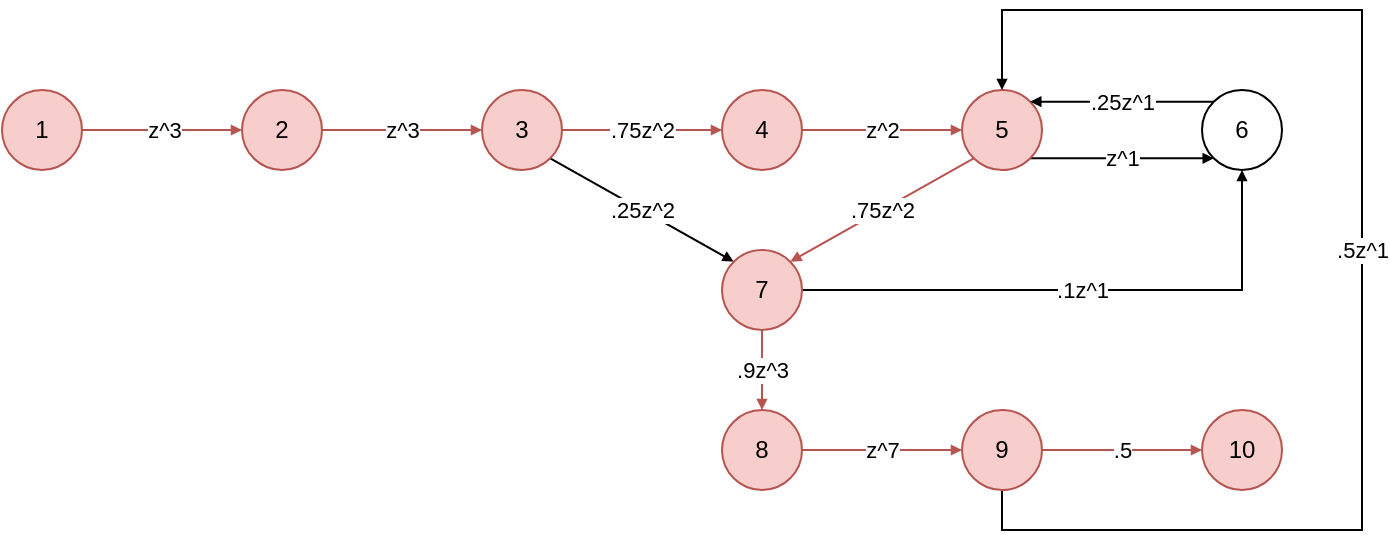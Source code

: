<mxfile>
    <diagram id="T9uuaTeBy4bPSP1g8a4x" name="Page-1">
        <mxGraphModel dx="1102" dy="825" grid="1" gridSize="10" guides="1" tooltips="1" connect="1" arrows="1" fold="1" page="1" pageScale="1" pageWidth="827" pageHeight="1169" background="#FFFFFF" math="0" shadow="0">
            <root>
                <mxCell id="0"/>
                <mxCell id="1" parent="0"/>
                <mxCell id="243" value="1" style="ellipse;whiteSpace=wrap;html=1;fillColor=#f8cecc;strokeColor=#b85450;" parent="1" vertex="1">
                    <mxGeometry x="40" y="120" width="40" height="40" as="geometry"/>
                </mxCell>
                <mxCell id="252" style="edgeStyle=none;html=1;exitX=1;exitY=0.5;exitDx=0;exitDy=0;endArrow=block;endFill=1;startSize=3;endSize=3;fillColor=#f8cecc;strokeColor=#b85450;" parent="1" source="243" edge="1">
                    <mxGeometry relative="1" as="geometry">
                        <mxPoint x="160" y="140" as="targetPoint"/>
                    </mxGeometry>
                </mxCell>
                <mxCell id="437" value="z^3" style="edgeLabel;html=1;align=center;verticalAlign=middle;resizable=0;points=[];" vertex="1" connectable="0" parent="252">
                    <mxGeometry x="0.233" y="-1" relative="1" as="geometry">
                        <mxPoint x="-9" y="-1" as="offset"/>
                    </mxGeometry>
                </mxCell>
                <mxCell id="441" value="z^3" style="edgeStyle=none;html=1;exitX=1;exitY=0.5;exitDx=0;exitDy=0;entryX=0;entryY=0.5;entryDx=0;entryDy=0;startSize=3;endSize=3;endArrow=block;endFill=1;fillColor=#f8cecc;strokeColor=#b85450;" edge="1" parent="1" source="436" target="439">
                    <mxGeometry relative="1" as="geometry">
                        <mxPoint as="offset"/>
                    </mxGeometry>
                </mxCell>
                <mxCell id="436" value="2" style="ellipse;whiteSpace=wrap;html=1;fillColor=#f8cecc;strokeColor=#b85450;" vertex="1" parent="1">
                    <mxGeometry x="160" y="120" width="40" height="40" as="geometry"/>
                </mxCell>
                <mxCell id="442" value=".75z^2" style="edgeStyle=none;html=1;exitX=1;exitY=0.5;exitDx=0;exitDy=0;entryX=0;entryY=0.5;entryDx=0;entryDy=0;endArrow=block;endFill=1;startSize=3;endSize=3;fillColor=#f8cecc;strokeColor=#b85450;" edge="1" parent="1" source="439" target="440">
                    <mxGeometry relative="1" as="geometry"/>
                </mxCell>
                <mxCell id="452" value=".25z^2" style="edgeStyle=none;html=1;exitX=1;exitY=1;exitDx=0;exitDy=0;entryX=0;entryY=0;entryDx=0;entryDy=0;endArrow=block;endFill=1;startSize=3;endSize=3;" edge="1" parent="1" source="439" target="447">
                    <mxGeometry relative="1" as="geometry"/>
                </mxCell>
                <mxCell id="439" value="3" style="ellipse;whiteSpace=wrap;html=1;fillColor=#f8cecc;strokeColor=#b85450;" vertex="1" parent="1">
                    <mxGeometry x="280" y="120" width="40" height="40" as="geometry"/>
                </mxCell>
                <mxCell id="445" value="z^2" style="edgeStyle=none;html=1;exitX=1;exitY=0.5;exitDx=0;exitDy=0;entryX=0;entryY=0.5;entryDx=0;entryDy=0;endArrow=block;endFill=1;startSize=3;endSize=3;fillColor=#f8cecc;strokeColor=#b85450;" edge="1" parent="1" source="440" target="443">
                    <mxGeometry relative="1" as="geometry"/>
                </mxCell>
                <mxCell id="440" value="4" style="ellipse;whiteSpace=wrap;html=1;fillColor=#f8cecc;strokeColor=#b85450;" vertex="1" parent="1">
                    <mxGeometry x="400" y="120" width="40" height="40" as="geometry"/>
                </mxCell>
                <mxCell id="446" value="z^1" style="edgeStyle=none;html=1;exitX=1;exitY=1;exitDx=0;exitDy=0;entryX=0;entryY=1;entryDx=0;entryDy=0;endArrow=block;endFill=1;startSize=3;endSize=3;" edge="1" parent="1" source="443" target="444">
                    <mxGeometry relative="1" as="geometry"/>
                </mxCell>
                <mxCell id="453" value=".75z^2" style="edgeStyle=none;html=1;exitX=0;exitY=1;exitDx=0;exitDy=0;entryX=1;entryY=0;entryDx=0;entryDy=0;endArrow=block;endFill=1;startSize=3;endSize=3;fillColor=#f8cecc;strokeColor=#b85450;" edge="1" parent="1" source="443" target="447">
                    <mxGeometry relative="1" as="geometry"/>
                </mxCell>
                <mxCell id="443" value="5&lt;span style=&quot;color: rgba(0, 0, 0, 0); font-family: monospace; font-size: 0px; text-align: start;&quot;&gt;%3CmxGraphModel%3E%3Croot%3E%3CmxCell%20id%3D%220%22%2F%3E%3CmxCell%20id%3D%221%22%20parent%3D%220%22%2F%3E%3CmxCell%20id%3D%222%22%20value%3D%224%22%20style%3D%22ellipse%3BwhiteSpace%3Dwrap%3Bhtml%3D1%3B%22%20vertex%3D%221%22%20parent%3D%221%22%3E%3CmxGeometry%20x%3D%22480%22%20y%3D%22120%22%20width%3D%2240%22%20height%3D%2240%22%20as%3D%22geometry%22%2F%3E%3C%2FmxCell%3E%3C%2Froot%3E%3C%2FmxGraphModel%3E&lt;/span&gt;" style="ellipse;whiteSpace=wrap;html=1;fillColor=#f8cecc;strokeColor=#b85450;" vertex="1" parent="1">
                    <mxGeometry x="520" y="120" width="40" height="40" as="geometry"/>
                </mxCell>
                <mxCell id="451" value=".25z^1" style="edgeStyle=none;html=1;exitX=0;exitY=0;exitDx=0;exitDy=0;entryX=1;entryY=0;entryDx=0;entryDy=0;endArrow=block;endFill=1;startSize=3;endSize=3;" edge="1" parent="1" source="444" target="443">
                    <mxGeometry relative="1" as="geometry"/>
                </mxCell>
                <mxCell id="444" value="6" style="ellipse;whiteSpace=wrap;html=1;" vertex="1" parent="1">
                    <mxGeometry x="640" y="120" width="40" height="40" as="geometry"/>
                </mxCell>
                <mxCell id="454" value=".1z^1" style="edgeStyle=none;html=1;exitX=1;exitY=0.5;exitDx=0;exitDy=0;entryX=0.5;entryY=1;entryDx=0;entryDy=0;endArrow=block;endFill=1;startSize=3;endSize=3;rounded=0;" edge="1" parent="1" source="447" target="444">
                    <mxGeometry relative="1" as="geometry">
                        <Array as="points">
                            <mxPoint x="660" y="220"/>
                        </Array>
                    </mxGeometry>
                </mxCell>
                <mxCell id="455" value=".9z^3" style="edgeStyle=none;rounded=0;html=1;exitX=0.5;exitY=1;exitDx=0;exitDy=0;entryX=0.5;entryY=0;entryDx=0;entryDy=0;endArrow=block;endFill=1;startSize=3;endSize=3;fillColor=#f8cecc;strokeColor=#b85450;" edge="1" parent="1" source="447" target="448">
                    <mxGeometry relative="1" as="geometry"/>
                </mxCell>
                <mxCell id="447" value="7" style="ellipse;whiteSpace=wrap;html=1;fillColor=#f8cecc;strokeColor=#b85450;" vertex="1" parent="1">
                    <mxGeometry x="400" y="200" width="40" height="40" as="geometry"/>
                </mxCell>
                <mxCell id="456" value="z^7" style="edgeStyle=none;rounded=0;html=1;exitX=1;exitY=0.5;exitDx=0;exitDy=0;entryX=0;entryY=0.5;entryDx=0;entryDy=0;endArrow=block;endFill=1;startSize=3;endSize=3;fillColor=#f8cecc;strokeColor=#b85450;" edge="1" parent="1" source="448" target="449">
                    <mxGeometry relative="1" as="geometry"/>
                </mxCell>
                <mxCell id="448" value="8" style="ellipse;whiteSpace=wrap;html=1;fillColor=#f8cecc;strokeColor=#b85450;" vertex="1" parent="1">
                    <mxGeometry x="400" y="280" width="40" height="40" as="geometry"/>
                </mxCell>
                <mxCell id="457" value=".5" style="edgeStyle=none;rounded=0;html=1;exitX=1;exitY=0.5;exitDx=0;exitDy=0;entryX=0;entryY=0.5;entryDx=0;entryDy=0;endArrow=block;endFill=1;startSize=3;endSize=3;fillColor=#f8cecc;strokeColor=#b85450;" edge="1" parent="1" source="449" target="450">
                    <mxGeometry relative="1" as="geometry"/>
                </mxCell>
                <mxCell id="458" value=".5z^1" style="edgeStyle=none;rounded=0;html=1;exitX=0.5;exitY=1;exitDx=0;exitDy=0;entryX=0.5;entryY=0;entryDx=0;entryDy=0;endArrow=block;endFill=1;startSize=3;endSize=3;jumpStyle=arc;" edge="1" parent="1" source="449" target="443">
                    <mxGeometry relative="1" as="geometry">
                        <Array as="points">
                            <mxPoint x="540" y="340"/>
                            <mxPoint x="720" y="340"/>
                            <mxPoint x="720" y="280"/>
                            <mxPoint x="720" y="80"/>
                            <mxPoint x="540" y="80"/>
                        </Array>
                        <mxPoint as="offset"/>
                    </mxGeometry>
                </mxCell>
                <mxCell id="449" value="9" style="ellipse;whiteSpace=wrap;html=1;fillColor=#f8cecc;strokeColor=#b85450;" vertex="1" parent="1">
                    <mxGeometry x="520" y="280" width="40" height="40" as="geometry"/>
                </mxCell>
                <mxCell id="450" value="10" style="ellipse;whiteSpace=wrap;html=1;fillColor=#f8cecc;strokeColor=#b85450;" vertex="1" parent="1">
                    <mxGeometry x="640" y="280" width="40" height="40" as="geometry"/>
                </mxCell>
            </root>
        </mxGraphModel>
    </diagram>
</mxfile>